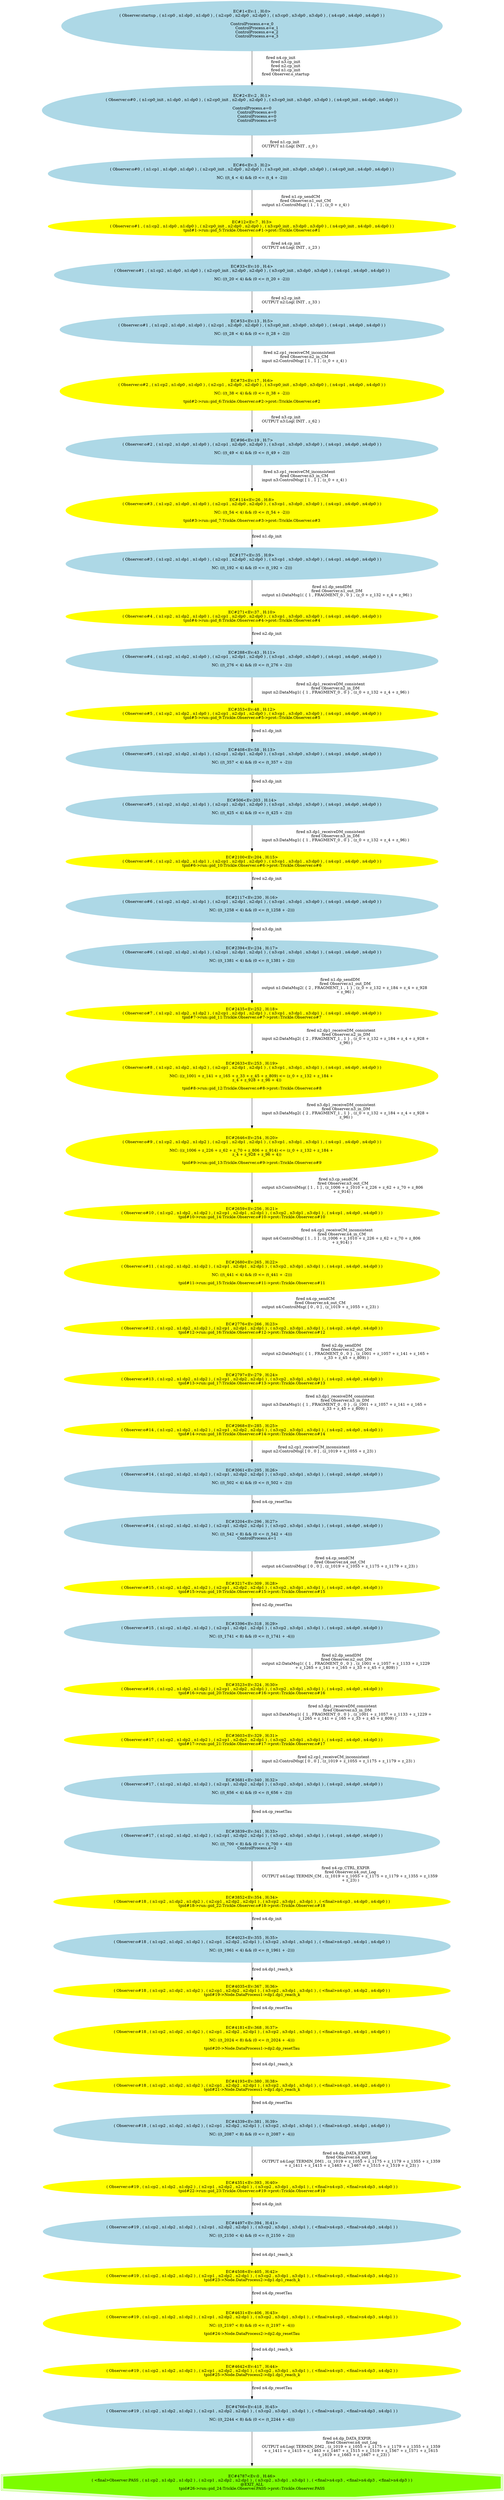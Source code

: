 digraph fscn {
EC1 [
	label="EC#1<Ev:1 , H:0>
( Observer:startup , ( n1:cp0 , n1:dp0 , n1:dp0 ) , ( n2:cp0 , n2:dp0 , n2:dp0 ) , ( n3:cp0 , n3:dp0 , n3:dp0 ) , ( n4:cp0 , n4:dp0 , n4:dp0 ) )

ControlProcess.e=e_0
	ControlProcess.e=e_1
	ControlProcess.e=e_2
	ControlProcess.e=e_3
	"
	color=lightblue
	shape=ellipse
	style=filled
]
EC1 -> EC2 [
	label="fired n4.cp_init
	fired n3.cp_init
	fired n2.cp_init
	fired n1.cp_init
	fired Observer.o_startup
	"
]
EC2 [
	label="EC#2<Ev:2 , H:1>
( Observer:o#0 , ( n1:cp0_init , n1:dp0 , n1:dp0 ) , ( n2:cp0_init , n2:dp0 , n2:dp0 ) , ( n3:cp0_init , n3:dp0 , n3:dp0 ) , ( n4:cp0_init , n4:dp0 , n4:dp0 ) )

ControlProcess.e=0
	ControlProcess.e=0
	ControlProcess.e=0
	ControlProcess.e=0
	"
	color=lightblue
	shape=ellipse
	style=filled
]
EC2 -> EC6 [
	label="fired n1.cp_init
	OUTPUT n1:Log( INIT , z_0 )
	"
]
EC6 [
	label="EC#6<Ev:3 , H:2>
( Observer:o#0 , ( n1:cp1 , n1:dp0 , n1:dp0 ) , ( n2:cp0_init , n2:dp0 , n2:dp0 ) , ( n3:cp0_init , n3:dp0 , n3:dp0 ) , ( n4:cp0_init , n4:dp0 , n4:dp0 ) )

NC: ((t_4 < 4) && (0 <= (t_4 + -2)))
	"
	color=lightblue
	shape=ellipse
	style=filled
]
EC6 -> EC12 [
	label="fired n1.cp_sendCM
	fired Observer.n1_out_CM
	output n1:ControlMsg( [ 1 , 1 ] , (z_0 + z_4) )
	"
]
EC12 [
	label="EC#12<Ev:7 , H:3>
( Observer:o#1 , ( n1:cp2 , n1:dp0 , n1:dp0 ) , ( n2:cp0_init , n2:dp0 , n2:dp0 ) , ( n3:cp0_init , n3:dp0 , n3:dp0 ) , ( n4:cp0_init , n4:dp0 , n4:dp0 ) )
tpid#1->run::pid_5:Trickle.Observer.o#1->prot::Trickle.Observer.o#1"
	color=yellow
	shape=ellipse
	style=filled
]
EC12 -> EC33 [
	label="fired n4.cp_init
	OUTPUT n4:Log( INIT , z_23 )
	"
]
EC33 [
	label="EC#33<Ev:10 , H:4>
( Observer:o#1 , ( n1:cp2 , n1:dp0 , n1:dp0 ) , ( n2:cp0_init , n2:dp0 , n2:dp0 ) , ( n3:cp0_init , n3:dp0 , n3:dp0 ) , ( n4:cp1 , n4:dp0 , n4:dp0 ) )

NC: ((t_20 < 4) && (0 <= (t_20 + -2)))
	"
	color=lightblue
	shape=ellipse
	style=filled
]
EC33 -> EC53 [
	label="fired n2.cp_init
	OUTPUT n2:Log( INIT , z_33 )
	"
]
EC53 [
	label="EC#53<Ev:13 , H:5>
( Observer:o#1 , ( n1:cp2 , n1:dp0 , n1:dp0 ) , ( n2:cp1 , n2:dp0 , n2:dp0 ) , ( n3:cp0_init , n3:dp0 , n3:dp0 ) , ( n4:cp1 , n4:dp0 , n4:dp0 ) )

NC: ((t_28 < 4) && (0 <= (t_28 + -2)))
	"
	color=lightblue
	shape=ellipse
	style=filled
]
EC53 -> EC73 [
	label="fired n2.cp1_receiveCM_inconsistent
	fired Observer.n2_in_CM
	input n2:ControlMsg( [ 1 , 1 ] , (z_0 + z_4) )
	"
]
EC73 [
	label="EC#73<Ev:17 , H:6>
( Observer:o#2 , ( n1:cp2 , n1:dp0 , n1:dp0 ) , ( n2:cp1 , n2:dp0 , n2:dp0 ) , ( n3:cp0_init , n3:dp0 , n3:dp0 ) , ( n4:cp1 , n4:dp0 , n4:dp0 ) )

NC: ((t_38 < 4) && (0 <= (t_38 + -2)))
	
tpid#2->run::pid_6:Trickle.Observer.o#2->prot::Trickle.Observer.o#2"
	color=yellow
	shape=ellipse
	style=filled
]
EC73 -> EC96 [
	label="fired n3.cp_init
	OUTPUT n3:Log( INIT , z_62 )
	"
]
EC96 [
	label="EC#96<Ev:19 , H:7>
( Observer:o#2 , ( n1:cp2 , n1:dp0 , n1:dp0 ) , ( n2:cp1 , n2:dp0 , n2:dp0 ) , ( n3:cp1 , n3:dp0 , n3:dp0 ) , ( n4:cp1 , n4:dp0 , n4:dp0 ) )

NC: ((t_49 < 4) && (0 <= (t_49 + -2)))
	"
	color=lightblue
	shape=ellipse
	style=filled
]
EC96 -> EC114 [
	label="fired n3.cp1_receiveCM_inconsistent
	fired Observer.n3_in_CM
	input n3:ControlMsg( [ 1 , 1 ] , (z_0 + z_4) )
	"
]
EC114 [
	label="EC#114<Ev:26 , H:8>
( Observer:o#3 , ( n1:cp2 , n1:dp0 , n1:dp0 ) , ( n2:cp1 , n2:dp0 , n2:dp0 ) , ( n3:cp1 , n3:dp0 , n3:dp0 ) , ( n4:cp1 , n4:dp0 , n4:dp0 ) )

NC: ((t_54 < 4) && (0 <= (t_54 + -2)))
	
tpid#3->run::pid_7:Trickle.Observer.o#3->prot::Trickle.Observer.o#3"
	color=yellow
	shape=ellipse
	style=filled
]
EC114 -> EC177 [
	label="fired n1.dp_init
	"
]
EC177 [
	label="EC#177<Ev:35 , H:9>
( Observer:o#3 , ( n1:cp2 , n1:dp1 , n1:dp0 ) , ( n2:cp1 , n2:dp0 , n2:dp0 ) , ( n3:cp1 , n3:dp0 , n3:dp0 ) , ( n4:cp1 , n4:dp0 , n4:dp0 ) )

NC: ((t_192 < 4) && (0 <= (t_192 + -2)))
	"
	color=lightblue
	shape=ellipse
	style=filled
]
EC177 -> EC271 [
	label="fired n1.dp_sendDM
	fired Observer.n1_out_DM
	output n1:DataMsg1( { 1 , FRAGMENT_0 , 0 } , (z_0 + z_132 + z_4 + z_96) )
	"
]
EC271 [
	label="EC#271<Ev:37 , H:10>
( Observer:o#4 , ( n1:cp2 , n1:dp2 , n1:dp0 ) , ( n2:cp1 , n2:dp0 , n2:dp0 ) , ( n3:cp1 , n3:dp0 , n3:dp0 ) , ( n4:cp1 , n4:dp0 , n4:dp0 ) )
tpid#4->run::pid_8:Trickle.Observer.o#4->prot::Trickle.Observer.o#4"
	color=yellow
	shape=ellipse
	style=filled
]
EC271 -> EC288 [
	label="fired n2.dp_init
	"
]
EC288 [
	label="EC#288<Ev:43 , H:11>
( Observer:o#4 , ( n1:cp2 , n1:dp2 , n1:dp0 ) , ( n2:cp1 , n2:dp1 , n2:dp0 ) , ( n3:cp1 , n3:dp0 , n3:dp0 ) , ( n4:cp1 , n4:dp0 , n4:dp0 ) )

NC: ((t_276 < 4) && (0 <= (t_276 + -2)))
	"
	color=lightblue
	shape=ellipse
	style=filled
]
EC288 -> EC353 [
	label="fired n2.dp1_receiveDM_consistent
	fired Observer.n2_in_DM
	input n2:DataMsg1( { 1 , FRAGMENT_0 , 0 } , (z_0 + z_132 + z_4 + z_96) )
	"
]
EC353 [
	label="EC#353<Ev:48 , H:12>
( Observer:o#5 , ( n1:cp2 , n1:dp2 , n1:dp0 ) , ( n2:cp1 , n2:dp1 , n2:dp0 ) , ( n3:cp1 , n3:dp0 , n3:dp0 ) , ( n4:cp1 , n4:dp0 , n4:dp0 ) )
tpid#5->run::pid_9:Trickle.Observer.o#5->prot::Trickle.Observer.o#5"
	color=yellow
	shape=ellipse
	style=filled
]
EC353 -> EC408 [
	label="fired n1.dp_init
	"
]
EC408 [
	label="EC#408<Ev:58 , H:13>
( Observer:o#5 , ( n1:cp2 , n1:dp2 , n1:dp1 ) , ( n2:cp1 , n2:dp1 , n2:dp0 ) , ( n3:cp1 , n3:dp0 , n3:dp0 ) , ( n4:cp1 , n4:dp0 , n4:dp0 ) )

NC: ((t_357 < 4) && (0 <= (t_357 + -2)))
	"
	color=lightblue
	shape=ellipse
	style=filled
]
EC408 -> EC506 [
	label="fired n3.dp_init
	"
]
EC506 [
	label="EC#506<Ev:203 , H:14>
( Observer:o#5 , ( n1:cp2 , n1:dp2 , n1:dp1 ) , ( n2:cp1 , n2:dp1 , n2:dp0 ) , ( n3:cp1 , n3:dp1 , n3:dp0 ) , ( n4:cp1 , n4:dp0 , n4:dp0 ) )

NC: ((t_425 < 4) && (0 <= (t_425 + -2)))
	"
	color=lightblue
	shape=ellipse
	style=filled
]
EC506 -> EC2100 [
	label="fired n3.dp1_receiveDM_consistent
	fired Observer.n3_in_DM
	input n3:DataMsg1( { 1 , FRAGMENT_0 , 0 } , (z_0 + z_132 + z_4 + z_96) )
	"
]
EC2100 [
	label="EC#2100<Ev:204 , H:15>
( Observer:o#6 , ( n1:cp2 , n1:dp2 , n1:dp1 ) , ( n2:cp1 , n2:dp1 , n2:dp0 ) , ( n3:cp1 , n3:dp1 , n3:dp0 ) , ( n4:cp1 , n4:dp0 , n4:dp0 ) )
tpid#6->run::pid_10:Trickle.Observer.o#6->prot::Trickle.Observer.o#6"
	color=yellow
	shape=ellipse
	style=filled
]
EC2100 -> EC2117 [
	label="fired n2.dp_init
	"
]
EC2117 [
	label="EC#2117<Ev:230 , H:16>
( Observer:o#6 , ( n1:cp2 , n1:dp2 , n1:dp1 ) , ( n2:cp1 , n2:dp1 , n2:dp1 ) , ( n3:cp1 , n3:dp1 , n3:dp0 ) , ( n4:cp1 , n4:dp0 , n4:dp0 ) )

NC: ((t_1258 < 4) && (0 <= (t_1258 + -2)))
	"
	color=lightblue
	shape=ellipse
	style=filled
]
EC2117 -> EC2394 [
	label="fired n3.dp_init
	"
]
EC2394 [
	label="EC#2394<Ev:234 , H:17>
( Observer:o#6 , ( n1:cp2 , n1:dp2 , n1:dp1 ) , ( n2:cp1 , n2:dp1 , n2:dp1 ) , ( n3:cp1 , n3:dp1 , n3:dp1 ) , ( n4:cp1 , n4:dp0 , n4:dp0 ) )

NC: ((t_1381 < 4) && (0 <= (t_1381 + -2)))
	"
	color=lightblue
	shape=ellipse
	style=filled
]
EC2394 -> EC2435 [
	label="fired n1.dp_sendDM
	fired Observer.n1_out_DM
	output n1:DataMsg2( { 2 , FRAGMENT_1 , 1 } , (z_0 + z_132 + z_184 + z_4 + z_928 
	+ z_96) )
	"
]
EC2435 [
	label="EC#2435<Ev:252 , H:18>
( Observer:o#7 , ( n1:cp2 , n1:dp2 , n1:dp2 ) , ( n2:cp1 , n2:dp1 , n2:dp1 ) , ( n3:cp1 , n3:dp1 , n3:dp1 ) , ( n4:cp1 , n4:dp0 , n4:dp0 ) )
tpid#7->run::pid_11:Trickle.Observer.o#7->prot::Trickle.Observer.o#7"
	color=yellow
	shape=ellipse
	style=filled
]
EC2435 -> EC2633 [
	label="fired n2.dp1_receiveDM_consistent
	fired Observer.n2_in_DM
	input n2:DataMsg2( { 2 , FRAGMENT_1 , 1 } , (z_0 + z_132 + z_184 + z_4 + z_928 + 
	z_96) )
	"
]
EC2633 [
	label="EC#2633<Ev:253 , H:19>
( Observer:o#8 , ( n1:cp2 , n1:dp2 , n1:dp2 ) , ( n2:cp1 , n2:dp1 , n2:dp1 ) , ( n3:cp1 , n3:dp1 , n3:dp1 ) , ( n4:cp1 , n4:dp0 , n4:dp0 ) )

NtC: ((z_1001 + z_141 + z_165 + z_33 + z_45 + z_809) <= (z_0 + z_132 + z_184 + 
	z_4 + z_928 + z_96 + 4))
	
tpid#8->run::pid_12:Trickle.Observer.o#8->prot::Trickle.Observer.o#8"
	color=yellow
	shape=ellipse
	style=filled
]
EC2633 -> EC2646 [
	label="fired n3.dp1_receiveDM_consistent
	fired Observer.n3_in_DM
	input n3:DataMsg2( { 2 , FRAGMENT_1 , 1 } , (z_0 + z_132 + z_184 + z_4 + z_928 + 
	z_96) )
	"
]
EC2646 [
	label="EC#2646<Ev:254 , H:20>
( Observer:o#9 , ( n1:cp2 , n1:dp2 , n1:dp2 ) , ( n2:cp1 , n2:dp1 , n2:dp1 ) , ( n3:cp1 , n3:dp1 , n3:dp1 ) , ( n4:cp1 , n4:dp0 , n4:dp0 ) )

NtC: ((z_1006 + z_226 + z_62 + z_70 + z_806 + z_914) <= (z_0 + z_132 + z_184 + 
	z_4 + z_928 + z_96 + 4))
	
tpid#9->run::pid_13:Trickle.Observer.o#9->prot::Trickle.Observer.o#9"
	color=yellow
	shape=ellipse
	style=filled
]
EC2646 -> EC2659 [
	label="fired n3.cp_sendCM
	fired Observer.n3_out_CM
	output n3:ControlMsg( [ 1 , 1 ] , (z_1006 + z_1010 + z_226 + z_62 + z_70 + z_806 
	+ z_914) )
	"
]
EC2659 [
	label="EC#2659<Ev:256 , H:21>
( Observer:o#10 , ( n1:cp2 , n1:dp2 , n1:dp2 ) , ( n2:cp1 , n2:dp1 , n2:dp1 ) , ( n3:cp2 , n3:dp1 , n3:dp1 ) , ( n4:cp1 , n4:dp0 , n4:dp0 ) )
tpid#10->run::pid_14:Trickle.Observer.o#10->prot::Trickle.Observer.o#10"
	color=yellow
	shape=ellipse
	style=filled
]
EC2659 -> EC2680 [
	label="fired n4.cp1_receiveCM_inconsistent
	fired Observer.n4_in_CM
	input n4:ControlMsg( [ 1 , 1 ] , (z_1006 + z_1010 + z_226 + z_62 + z_70 + z_806 
	+ z_914) )
	"
]
EC2680 [
	label="EC#2680<Ev:265 , H:22>
( Observer:o#11 , ( n1:cp2 , n1:dp2 , n1:dp2 ) , ( n2:cp1 , n2:dp1 , n2:dp1 ) , ( n3:cp2 , n3:dp1 , n3:dp1 ) , ( n4:cp1 , n4:dp0 , n4:dp0 ) )

NC: ((t_441 < 4) && (0 <= (t_441 + -2)))
	
tpid#11->run::pid_15:Trickle.Observer.o#11->prot::Trickle.Observer.o#11"
	color=yellow
	shape=ellipse
	style=filled
]
EC2680 -> EC2776 [
	label="fired n4.cp_sendCM
	fired Observer.n4_out_CM
	output n4:ControlMsg( [ 0 , 0 ] , (z_1019 + z_1055 + z_23) )
	"
]
EC2776 [
	label="EC#2776<Ev:266 , H:23>
( Observer:o#12 , ( n1:cp2 , n1:dp2 , n1:dp2 ) , ( n2:cp1 , n2:dp1 , n2:dp1 ) , ( n3:cp2 , n3:dp1 , n3:dp1 ) , ( n4:cp2 , n4:dp0 , n4:dp0 ) )
tpid#12->run::pid_16:Trickle.Observer.o#12->prot::Trickle.Observer.o#12"
	color=yellow
	shape=ellipse
	style=filled
]
EC2776 -> EC2797 [
	label="fired n2.dp_sendDM
	fired Observer.n2_out_DM
	output n2:DataMsg1( { 1 , FRAGMENT_0 , 0 } , (z_1001 + z_1057 + z_141 + z_165 + 
	z_33 + z_45 + z_809) )
	"
]
EC2797 [
	label="EC#2797<Ev:279 , H:24>
( Observer:o#13 , ( n1:cp2 , n1:dp2 , n1:dp2 ) , ( n2:cp1 , n2:dp2 , n2:dp1 ) , ( n3:cp2 , n3:dp1 , n3:dp1 ) , ( n4:cp2 , n4:dp0 , n4:dp0 ) )
tpid#13->run::pid_17:Trickle.Observer.o#13->prot::Trickle.Observer.o#13"
	color=yellow
	shape=ellipse
	style=filled
]
EC2797 -> EC2968 [
	label="fired n3.dp1_receiveDM_consistent
	fired Observer.n3_in_DM
	input n3:DataMsg1( { 1 , FRAGMENT_0 , 0 } , (z_1001 + z_1057 + z_141 + z_165 + 
	z_33 + z_45 + z_809) )
	"
]
EC2968 [
	label="EC#2968<Ev:285 , H:25>
( Observer:o#14 , ( n1:cp2 , n1:dp2 , n1:dp2 ) , ( n2:cp1 , n2:dp2 , n2:dp1 ) , ( n3:cp2 , n3:dp1 , n3:dp1 ) , ( n4:cp2 , n4:dp0 , n4:dp0 ) )
tpid#14->run::pid_18:Trickle.Observer.o#14->prot::Trickle.Observer.o#14"
	color=yellow
	shape=ellipse
	style=filled
]
EC2968 -> EC3061 [
	label="fired n2.cp1_receiveCM_inconsistent
	input n2:ControlMsg( [ 0 , 0 ] , (z_1019 + z_1055 + z_23) )
	"
]
EC3061 [
	label="EC#3061<Ev:295 , H:26>
( Observer:o#14 , ( n1:cp2 , n1:dp2 , n1:dp2 ) , ( n2:cp1 , n2:dp2 , n2:dp1 ) , ( n3:cp2 , n3:dp1 , n3:dp1 ) , ( n4:cp2 , n4:dp0 , n4:dp0 ) )

NC: ((t_502 < 4) && (0 <= (t_502 + -2)))
	"
	color=lightblue
	shape=ellipse
	style=filled
]
EC3061 -> EC3204 [
	label="fired n4.cp_resetTau
	"
]
EC3204 [
	label="EC#3204<Ev:296 , H:27>
( Observer:o#14 , ( n1:cp2 , n1:dp2 , n1:dp2 ) , ( n2:cp1 , n2:dp2 , n2:dp1 ) , ( n3:cp2 , n3:dp1 , n3:dp1 ) , ( n4:cp1 , n4:dp0 , n4:dp0 ) )

NC: ((t_542 < 8) && (0 <= (t_542 + -4)))
	ControlProcess.e=1
	"
	color=lightblue
	shape=ellipse
	style=filled
]
EC3204 -> EC3217 [
	label="fired n4.cp_sendCM
	fired Observer.n4_out_CM
	output n4:ControlMsg( [ 0 , 0 ] , (z_1019 + z_1055 + z_1175 + z_1179 + z_23) )
	"
]
EC3217 [
	label="EC#3217<Ev:309 , H:28>
( Observer:o#15 , ( n1:cp2 , n1:dp2 , n1:dp2 ) , ( n2:cp1 , n2:dp2 , n2:dp1 ) , ( n3:cp2 , n3:dp1 , n3:dp1 ) , ( n4:cp2 , n4:dp0 , n4:dp0 ) )
tpid#15->run::pid_19:Trickle.Observer.o#15->prot::Trickle.Observer.o#15"
	color=yellow
	shape=ellipse
	style=filled
]
EC3217 -> EC3396 [
	label="fired n2.dp_resetTau
	"
]
EC3396 [
	label="EC#3396<Ev:318 , H:29>
( Observer:o#15 , ( n1:cp2 , n1:dp2 , n1:dp2 ) , ( n2:cp1 , n2:dp1 , n2:dp1 ) , ( n3:cp2 , n3:dp1 , n3:dp1 ) , ( n4:cp2 , n4:dp0 , n4:dp0 ) )

NC: ((t_1741 < 8) && (0 <= (t_1741 + -4)))
	"
	color=lightblue
	shape=ellipse
	style=filled
]
EC3396 -> EC3523 [
	label="fired n2.dp_sendDM
	fired Observer.n2_out_DM
	output n2:DataMsg1( { 1 , FRAGMENT_0 , 0 } , (z_1001 + z_1057 + z_1133 + z_1229 
	+ z_1265 + z_141 + z_165 + z_33 + z_45 + z_809) )
	"
]
EC3523 [
	label="EC#3523<Ev:324 , H:30>
( Observer:o#16 , ( n1:cp2 , n1:dp2 , n1:dp2 ) , ( n2:cp1 , n2:dp2 , n2:dp1 ) , ( n3:cp2 , n3:dp1 , n3:dp1 ) , ( n4:cp2 , n4:dp0 , n4:dp0 ) )
tpid#16->run::pid_20:Trickle.Observer.o#16->prot::Trickle.Observer.o#16"
	color=yellow
	shape=ellipse
	style=filled
]
EC3523 -> EC3603 [
	label="fired n3.dp1_receiveDM_consistent
	fired Observer.n3_in_DM
	input n3:DataMsg1( { 1 , FRAGMENT_0 , 0 } , (z_1001 + z_1057 + z_1133 + z_1229 + 
	z_1265 + z_141 + z_165 + z_33 + z_45 + z_809) )
	"
]
EC3603 [
	label="EC#3603<Ev:329 , H:31>
( Observer:o#17 , ( n1:cp2 , n1:dp2 , n1:dp2 ) , ( n2:cp1 , n2:dp2 , n2:dp1 ) , ( n3:cp2 , n3:dp1 , n3:dp1 ) , ( n4:cp2 , n4:dp0 , n4:dp0 ) )
tpid#17->run::pid_21:Trickle.Observer.o#17->prot::Trickle.Observer.o#17"
	color=yellow
	shape=ellipse
	style=filled
]
EC3603 -> EC3681 [
	label="fired n2.cp1_receiveCM_inconsistent
	input n2:ControlMsg( [ 0 , 0 ] , (z_1019 + z_1055 + z_1175 + z_1179 + z_23) )
	"
]
EC3681 [
	label="EC#3681<Ev:340 , H:32>
( Observer:o#17 , ( n1:cp2 , n1:dp2 , n1:dp2 ) , ( n2:cp1 , n2:dp2 , n2:dp1 ) , ( n3:cp2 , n3:dp1 , n3:dp1 ) , ( n4:cp2 , n4:dp0 , n4:dp0 ) )

NC: ((t_656 < 4) && (0 <= (t_656 + -2)))
	"
	color=lightblue
	shape=ellipse
	style=filled
]
EC3681 -> EC3839 [
	label="fired n4.cp_resetTau
	"
]
EC3839 [
	label="EC#3839<Ev:341 , H:33>
( Observer:o#17 , ( n1:cp2 , n1:dp2 , n1:dp2 ) , ( n2:cp1 , n2:dp2 , n2:dp1 ) , ( n3:cp2 , n3:dp1 , n3:dp1 ) , ( n4:cp1 , n4:dp0 , n4:dp0 ) )

NC: ((t_700 < 8) && (0 <= (t_700 + -4)))
	ControlProcess.e=2
	"
	color=lightblue
	shape=ellipse
	style=filled
]
EC3839 -> EC3852 [
	label="fired n4.cp_CTRL_EXPIR
	fired Observer.n4_out_Log
	OUTPUT n4:Log( TERMIN_CM , (z_1019 + z_1055 + z_1175 + z_1179 + z_1355 + z_1359 
	+ z_23) )
	"
]
EC3852 [
	label="EC#3852<Ev:354 , H:34>
( Observer:o#18 , ( n1:cp2 , n1:dp2 , n1:dp2 ) , ( n2:cp1 , n2:dp2 , n2:dp1 ) , ( n3:cp2 , n3:dp1 , n3:dp1 ) , ( <final>n4:cp3 , n4:dp0 , n4:dp0 ) )
tpid#18->run::pid_22:Trickle.Observer.o#18->prot::Trickle.Observer.o#18"
	color=yellow
	shape=ellipse
	style=filled
]
EC3852 -> EC4023 [
	label="fired n4.dp_init
	"
]
EC4023 [
	label="EC#4023<Ev:355 , H:35>
( Observer:o#18 , ( n1:cp2 , n1:dp2 , n1:dp2 ) , ( n2:cp1 , n2:dp2 , n2:dp1 ) , ( n3:cp2 , n3:dp1 , n3:dp1 ) , ( <final>n4:cp3 , n4:dp1 , n4:dp0 ) )

NC: ((t_1961 < 4) && (0 <= (t_1961 + -2)))
	"
	color=lightblue
	shape=ellipse
	style=filled
]
EC4023 -> EC4035 [
	label="fired n4.dp1_reach_k
	"
]
EC4035 [
	label="EC#4035<Ev:367 , H:36>
( Observer:o#18 , ( n1:cp2 , n1:dp2 , n1:dp2 ) , ( n2:cp1 , n2:dp2 , n2:dp1 ) , ( n3:cp2 , n3:dp1 , n3:dp1 ) , ( <final>n4:cp3 , n4:dp2 , n4:dp0 ) )
tpid#19->Node.DataProcess1->dp1.dp1_reach_k"
	color=yellow
	shape=ellipse
	style=filled
]
EC4035 -> EC4181 [
	label="fired n4.dp_resetTau
	"
]
EC4181 [
	label="EC#4181<Ev:368 , H:37>
( Observer:o#18 , ( n1:cp2 , n1:dp2 , n1:dp2 ) , ( n2:cp1 , n2:dp2 , n2:dp1 ) , ( n3:cp2 , n3:dp1 , n3:dp1 ) , ( <final>n4:cp3 , n4:dp1 , n4:dp0 ) )

NC: ((t_2024 < 8) && (0 <= (t_2024 + -4)))
	
tpid#20->Node.DataProcess1->dp2.dp_resetTau"
	color=yellow
	shape=ellipse
	style=filled
]
EC4181 -> EC4193 [
	label="fired n4.dp1_reach_k
	"
]
EC4193 [
	label="EC#4193<Ev:380 , H:38>
( Observer:o#18 , ( n1:cp2 , n1:dp2 , n1:dp2 ) , ( n2:cp1 , n2:dp2 , n2:dp1 ) , ( n3:cp2 , n3:dp1 , n3:dp1 ) , ( <final>n4:cp3 , n4:dp2 , n4:dp0 ) )
tpid#21->Node.DataProcess1->dp1.dp1_reach_k"
	color=yellow
	shape=ellipse
	style=filled
]
EC4193 -> EC4339 [
	label="fired n4.dp_resetTau
	"
]
EC4339 [
	label="EC#4339<Ev:381 , H:39>
( Observer:o#18 , ( n1:cp2 , n1:dp2 , n1:dp2 ) , ( n2:cp1 , n2:dp2 , n2:dp1 ) , ( n3:cp2 , n3:dp1 , n3:dp1 ) , ( <final>n4:cp3 , n4:dp1 , n4:dp0 ) )

NC: ((t_2087 < 8) && (0 <= (t_2087 + -4)))
	"
	color=lightblue
	shape=ellipse
	style=filled
]
EC4339 -> EC4351 [
	label="fired n4.dp_DATA_EXPIR
	fired Observer.n4_out_Log
	OUTPUT n4:Log( TERMIN_DM1 , (z_1019 + z_1055 + z_1175 + z_1179 + z_1355 + z_1359 
	+ z_1411 + z_1415 + z_1463 + z_1467 + z_1515 + z_1519 + z_23) )
	"
]
EC4351 [
	label="EC#4351<Ev:393 , H:40>
( Observer:o#19 , ( n1:cp2 , n1:dp2 , n1:dp2 ) , ( n2:cp1 , n2:dp2 , n2:dp1 ) , ( n3:cp2 , n3:dp1 , n3:dp1 ) , ( <final>n4:cp3 , <final>n4:dp3 , n4:dp0 ) )
tpid#22->run::pid_23:Trickle.Observer.o#19->prot::Trickle.Observer.o#19"
	color=yellow
	shape=ellipse
	style=filled
]
EC4351 -> EC4497 [
	label="fired n4.dp_init
	"
]
EC4497 [
	label="EC#4497<Ev:394 , H:41>
( Observer:o#19 , ( n1:cp2 , n1:dp2 , n1:dp2 ) , ( n2:cp1 , n2:dp2 , n2:dp1 ) , ( n3:cp2 , n3:dp1 , n3:dp1 ) , ( <final>n4:cp3 , <final>n4:dp3 , n4:dp1 ) )

NC: ((t_2150 < 4) && (0 <= (t_2150 + -2)))
	"
	color=lightblue
	shape=ellipse
	style=filled
]
EC4497 -> EC4508 [
	label="fired n4.dp1_reach_k
	"
]
EC4508 [
	label="EC#4508<Ev:405 , H:42>
( Observer:o#19 , ( n1:cp2 , n1:dp2 , n1:dp2 ) , ( n2:cp1 , n2:dp2 , n2:dp1 ) , ( n3:cp2 , n3:dp1 , n3:dp1 ) , ( <final>n4:cp3 , <final>n4:dp3 , n4:dp2 ) )
tpid#23->Node.DataProcess2->dp1.dp1_reach_k"
	color=yellow
	shape=ellipse
	style=filled
]
EC4508 -> EC4631 [
	label="fired n4.dp_resetTau
	"
]
EC4631 [
	label="EC#4631<Ev:406 , H:43>
( Observer:o#19 , ( n1:cp2 , n1:dp2 , n1:dp2 ) , ( n2:cp1 , n2:dp2 , n2:dp1 ) , ( n3:cp2 , n3:dp1 , n3:dp1 ) , ( <final>n4:cp3 , <final>n4:dp3 , n4:dp1 ) )

NC: ((t_2197 < 8) && (0 <= (t_2197 + -4)))
	
tpid#24->Node.DataProcess2->dp2.dp_resetTau"
	color=yellow
	shape=ellipse
	style=filled
]
EC4631 -> EC4642 [
	label="fired n4.dp1_reach_k
	"
]
EC4642 [
	label="EC#4642<Ev:417 , H:44>
( Observer:o#19 , ( n1:cp2 , n1:dp2 , n1:dp2 ) , ( n2:cp1 , n2:dp2 , n2:dp1 ) , ( n3:cp2 , n3:dp1 , n3:dp1 ) , ( <final>n4:cp3 , <final>n4:dp3 , n4:dp2 ) )
tpid#25->Node.DataProcess2->dp1.dp1_reach_k"
	color=yellow
	shape=ellipse
	style=filled
]
EC4642 -> EC4766 [
	label="fired n4.dp_resetTau
	"
]
EC4766 [
	label="EC#4766<Ev:418 , H:45>
( Observer:o#19 , ( n1:cp2 , n1:dp2 , n1:dp2 ) , ( n2:cp1 , n2:dp2 , n2:dp1 ) , ( n3:cp2 , n3:dp1 , n3:dp1 ) , ( <final>n4:cp3 , <final>n4:dp3 , n4:dp1 ) )

NC: ((t_2244 < 8) && (0 <= (t_2244 + -4)))
	"
	color=lightblue
	shape=ellipse
	style=filled
]
EC4766 -> EC4787 [
	label="fired n4.dp_DATA_EXPIR
	fired Observer.n4_out_Log
	OUTPUT n4:Log( TERMIN_DM2 , (z_1019 + z_1055 + z_1175 + z_1179 + z_1355 + z_1359 
	+ z_1411 + z_1415 + z_1463 + z_1467 + z_1515 + z_1519 + z_1567 + z_1571 + z_1615 
	+ z_1619 + z_1663 + z_1667 + z_23) )
	"
]
EC4787 [
	label="EC#4787<Ev:0 , H:46>
( <final>Observer:PASS , ( n1:cp2 , n1:dp2 , n1:dp2 ) , ( n2:cp1 , n2:dp2 , n2:dp1 ) , ( n3:cp2 , n3:dp1 , n3:dp1 ) , ( <final>n4:cp3 , <final>n4:dp3 , <final>n4:dp3 ) )
@EXIT_ALL\ntpid#26->run::pid_24:Trickle.Observer.PASS->prot::Trickle.Observer.PASS"
	color=lawngreen
	shape=tripleoctagon
	style=filled
]
}